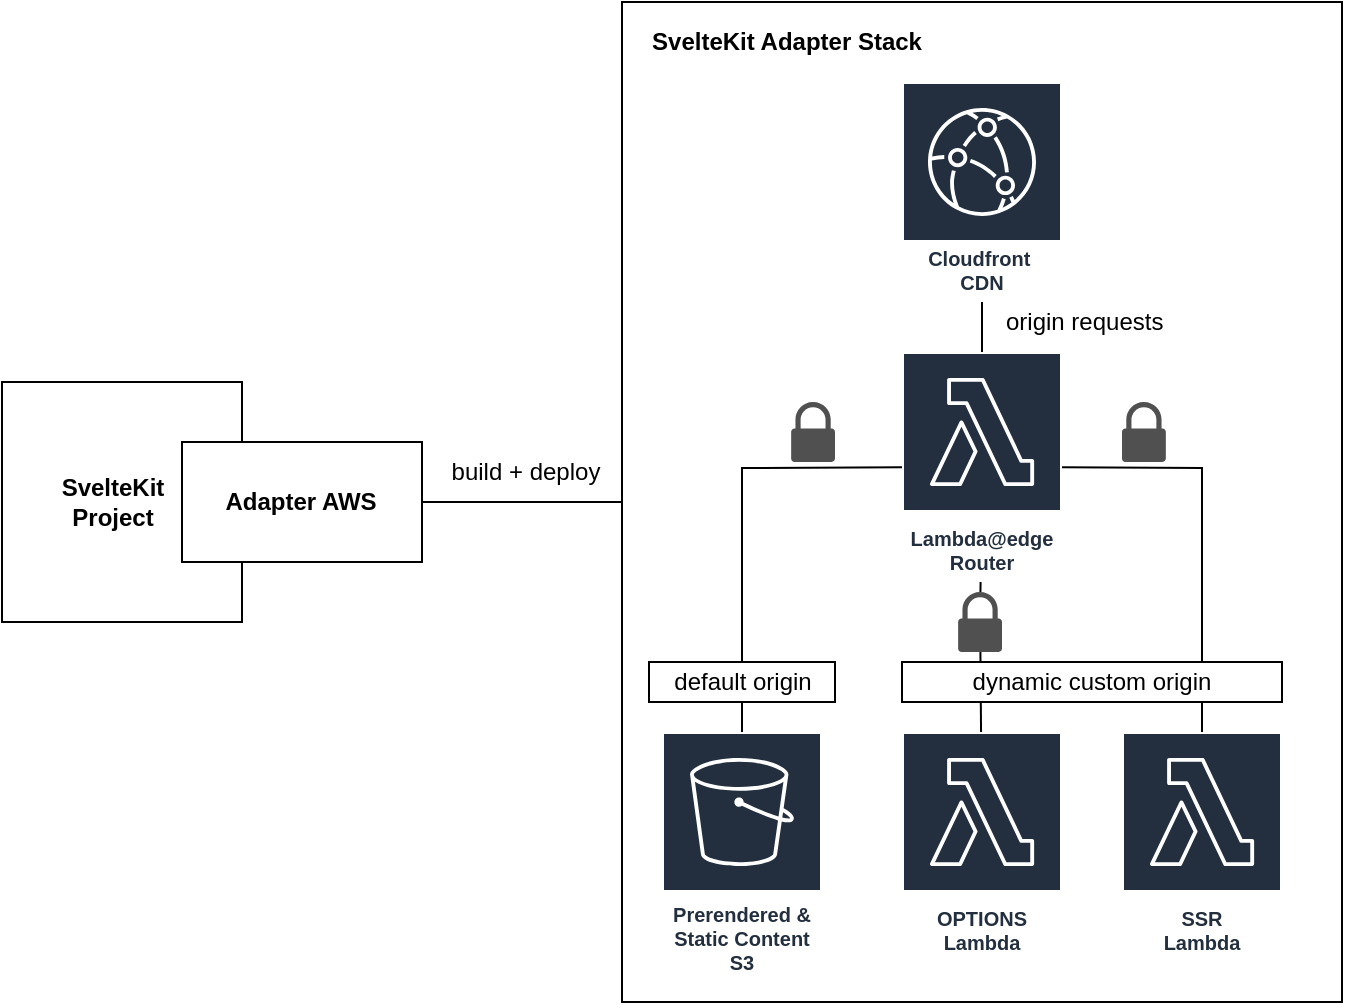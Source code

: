 <mxfile version="21.2.1" type="device">
  <diagram id="Ht1M8jgEwFfnCIfOTk4-" name="Page-1">
    <mxGraphModel dx="794" dy="515" grid="1" gridSize="10" guides="1" tooltips="1" connect="1" arrows="1" fold="1" page="1" pageScale="1" pageWidth="1169" pageHeight="827" background="#ffffff" math="0" shadow="0">
      <root>
        <mxCell id="0" />
        <mxCell id="1" parent="0" />
        <mxCell id="ulep6MaeRu_wHvCxp79e-1" value="" style="rounded=0;whiteSpace=wrap;html=1;" parent="1" vertex="1">
          <mxGeometry x="230" y="310" width="120" height="120" as="geometry" />
        </mxCell>
        <mxCell id="ulep6MaeRu_wHvCxp79e-19" style="edgeStyle=orthogonalEdgeStyle;rounded=0;orthogonalLoop=1;jettySize=auto;html=1;endArrow=none;endFill=0;" parent="1" source="ulep6MaeRu_wHvCxp79e-2" target="ulep6MaeRu_wHvCxp79e-5" edge="1">
          <mxGeometry relative="1" as="geometry" />
        </mxCell>
        <mxCell id="ulep6MaeRu_wHvCxp79e-2" value="" style="rounded=0;whiteSpace=wrap;html=1;" parent="1" vertex="1">
          <mxGeometry x="320" y="340" width="120" height="60" as="geometry" />
        </mxCell>
        <mxCell id="ulep6MaeRu_wHvCxp79e-3" value="Adapter AWS" style="text;html=1;resizable=0;autosize=1;align=center;verticalAlign=middle;points=[];fillColor=none;strokeColor=none;rounded=0;fontStyle=1" parent="1" vertex="1">
          <mxGeometry x="334" y="360" width="90" height="20" as="geometry" />
        </mxCell>
        <mxCell id="ulep6MaeRu_wHvCxp79e-4" value="SvelteKit&lt;br&gt;Project" style="text;html=1;resizable=0;autosize=1;align=center;verticalAlign=middle;points=[];fillColor=none;strokeColor=none;rounded=0;fontStyle=1" parent="1" vertex="1">
          <mxGeometry x="250" y="355" width="70" height="30" as="geometry" />
        </mxCell>
        <mxCell id="ulep6MaeRu_wHvCxp79e-5" value="" style="rounded=0;whiteSpace=wrap;html=1;" parent="1" vertex="1">
          <mxGeometry x="540" y="120" width="360" height="500" as="geometry" />
        </mxCell>
        <mxCell id="ulep6MaeRu_wHvCxp79e-6" value="SvelteKit Adapter Stack" style="text;html=1;resizable=0;autosize=1;align=center;verticalAlign=middle;points=[];fillColor=none;strokeColor=none;rounded=0;fontStyle=1" parent="1" vertex="1">
          <mxGeometry x="547" y="130" width="150" height="20" as="geometry" />
        </mxCell>
        <mxCell id="ulep6MaeRu_wHvCxp79e-9" value="Cloudfront&amp;nbsp;&lt;br&gt;CDN" style="sketch=0;outlineConnect=0;fontColor=#232F3E;gradientColor=none;strokeColor=#ffffff;fillColor=#232F3E;dashed=0;verticalLabelPosition=middle;verticalAlign=bottom;align=center;html=1;whiteSpace=wrap;fontSize=10;fontStyle=1;spacing=3;shape=mxgraph.aws4.productIcon;prIcon=mxgraph.aws4.cloudfront;" parent="1" vertex="1">
          <mxGeometry x="680" y="160" width="80" height="110" as="geometry" />
        </mxCell>
        <mxCell id="ulep6MaeRu_wHvCxp79e-11" value="Prerendered &amp;amp; Static Content&lt;br&gt;S3" style="sketch=0;outlineConnect=0;fontColor=#232F3E;gradientColor=none;strokeColor=#ffffff;fillColor=#232F3E;dashed=0;verticalLabelPosition=middle;verticalAlign=bottom;align=center;html=1;whiteSpace=wrap;fontSize=10;fontStyle=1;spacing=3;shape=mxgraph.aws4.productIcon;prIcon=mxgraph.aws4.s3;" parent="1" vertex="1">
          <mxGeometry x="560" y="485" width="80" height="125" as="geometry" />
        </mxCell>
        <mxCell id="ulep6MaeRu_wHvCxp79e-14" value="SSR&lt;br&gt;Lambda" style="sketch=0;outlineConnect=0;fontColor=#232F3E;gradientColor=none;strokeColor=#ffffff;fillColor=#232F3E;dashed=0;verticalLabelPosition=middle;verticalAlign=bottom;align=center;html=1;whiteSpace=wrap;fontSize=10;fontStyle=1;spacing=3;shape=mxgraph.aws4.productIcon;prIcon=mxgraph.aws4.lambda;" parent="1" vertex="1">
          <mxGeometry x="790" y="485" width="80" height="115" as="geometry" />
        </mxCell>
        <mxCell id="VaYHp8SwEo52CTvzwjfN-6" value="build + deploy" style="text;html=1;strokeColor=none;fillColor=none;align=center;verticalAlign=middle;whiteSpace=wrap;rounded=0;" parent="1" vertex="1">
          <mxGeometry x="437" y="340" width="110" height="30" as="geometry" />
        </mxCell>
        <mxCell id="2" value="OPTIONS&lt;br&gt;Lambda" style="sketch=0;outlineConnect=0;fontColor=#232F3E;gradientColor=none;strokeColor=#ffffff;fillColor=#232F3E;dashed=0;verticalLabelPosition=middle;verticalAlign=bottom;align=center;html=1;whiteSpace=wrap;fontSize=10;fontStyle=1;spacing=3;shape=mxgraph.aws4.productIcon;prIcon=mxgraph.aws4.lambda;" parent="1" vertex="1">
          <mxGeometry x="680" y="485" width="80" height="115" as="geometry" />
        </mxCell>
        <mxCell id="OaqF-c3L6uiaerGaPHol-6" value="" style="endArrow=none;html=1;rounded=0;" parent="1" source="ULmrsD_xyZCh1N3phaOY-6" target="OaqF-c3L6uiaerGaPHol-3" edge="1">
          <mxGeometry width="50" height="50" relative="1" as="geometry">
            <mxPoint x="630" y="410" as="sourcePoint" />
            <mxPoint x="720" y="420" as="targetPoint" />
          </mxGeometry>
        </mxCell>
        <mxCell id="OaqF-c3L6uiaerGaPHol-7" value="" style="endArrow=none;html=1;rounded=0;" parent="1" source="OaqF-c3L6uiaerGaPHol-3" target="ulep6MaeRu_wHvCxp79e-9" edge="1">
          <mxGeometry width="50" height="50" relative="1" as="geometry">
            <mxPoint x="630" y="400" as="sourcePoint" />
            <mxPoint x="680" y="350" as="targetPoint" />
          </mxGeometry>
        </mxCell>
        <mxCell id="OaqF-c3L6uiaerGaPHol-8" value="origin requests" style="text;html=1;strokeColor=none;fillColor=none;align=left;verticalAlign=middle;whiteSpace=wrap;rounded=0;" parent="1" vertex="1">
          <mxGeometry x="730" y="265" width="110" height="30" as="geometry" />
        </mxCell>
        <mxCell id="ULmrsD_xyZCh1N3phaOY-7" value="" style="endArrow=none;html=1;rounded=0;" edge="1" parent="1" source="2">
          <mxGeometry width="50" height="50" relative="1" as="geometry">
            <mxPoint x="720" y="485" as="sourcePoint" />
            <mxPoint x="719.163" y="440" as="targetPoint" />
          </mxGeometry>
        </mxCell>
        <mxCell id="ULmrsD_xyZCh1N3phaOY-6" value="" style="sketch=0;pointerEvents=1;shadow=0;dashed=0;html=1;strokeColor=none;fillColor=#505050;labelPosition=center;verticalLabelPosition=bottom;verticalAlign=top;outlineConnect=0;align=center;shape=mxgraph.office.security.lock_protected;" vertex="1" parent="1">
          <mxGeometry x="708.08" y="415" width="21.92" height="30" as="geometry" />
        </mxCell>
        <mxCell id="OaqF-c3L6uiaerGaPHol-3" value="Lambda@edge&lt;br&gt;Router" style="sketch=0;outlineConnect=0;fontColor=#232F3E;gradientColor=none;strokeColor=#ffffff;fillColor=#232F3E;dashed=0;verticalLabelPosition=middle;verticalAlign=bottom;align=center;html=1;whiteSpace=wrap;fontSize=10;fontStyle=1;spacing=3;shape=mxgraph.aws4.productIcon;prIcon=mxgraph.aws4.lambda;" parent="1" vertex="1">
          <mxGeometry x="680" y="295" width="80" height="115" as="geometry" />
        </mxCell>
        <mxCell id="ULmrsD_xyZCh1N3phaOY-13" value="" style="endArrow=none;html=1;rounded=0;" edge="1" parent="1" source="ulep6MaeRu_wHvCxp79e-11" target="OaqF-c3L6uiaerGaPHol-3">
          <mxGeometry width="50" height="50" relative="1" as="geometry">
            <mxPoint x="620" y="470" as="sourcePoint" />
            <mxPoint x="670" y="420" as="targetPoint" />
            <Array as="points">
              <mxPoint x="600" y="353" />
            </Array>
          </mxGeometry>
        </mxCell>
        <mxCell id="VaYHp8SwEo52CTvzwjfN-5" value="default origin" style="rounded=0;whiteSpace=wrap;html=1;" parent="1" vertex="1">
          <mxGeometry x="553.5" y="450" width="93" height="20" as="geometry" />
        </mxCell>
        <mxCell id="ULmrsD_xyZCh1N3phaOY-14" value="" style="sketch=0;pointerEvents=1;shadow=0;dashed=0;html=1;strokeColor=none;fillColor=#505050;labelPosition=center;verticalLabelPosition=bottom;verticalAlign=top;outlineConnect=0;align=center;shape=mxgraph.office.security.lock_protected;" vertex="1" parent="1">
          <mxGeometry x="624.58" y="320" width="21.92" height="30" as="geometry" />
        </mxCell>
        <mxCell id="ULmrsD_xyZCh1N3phaOY-18" value="" style="endArrow=none;html=1;rounded=0;" edge="1" parent="1" source="ulep6MaeRu_wHvCxp79e-14" target="OaqF-c3L6uiaerGaPHol-3">
          <mxGeometry width="50" height="50" relative="1" as="geometry">
            <mxPoint x="620" y="470" as="sourcePoint" />
            <mxPoint x="670" y="420" as="targetPoint" />
            <Array as="points">
              <mxPoint x="830" y="353" />
            </Array>
          </mxGeometry>
        </mxCell>
        <mxCell id="ULmrsD_xyZCh1N3phaOY-19" value="" style="sketch=0;pointerEvents=1;shadow=0;dashed=0;html=1;strokeColor=none;fillColor=#505050;labelPosition=center;verticalLabelPosition=bottom;verticalAlign=top;outlineConnect=0;align=center;shape=mxgraph.office.security.lock_protected;" vertex="1" parent="1">
          <mxGeometry x="790.0" y="320" width="21.92" height="30" as="geometry" />
        </mxCell>
        <mxCell id="VaYHp8SwEo52CTvzwjfN-1" value="dynamic custom origin" style="rounded=0;whiteSpace=wrap;html=1;" parent="1" vertex="1">
          <mxGeometry x="680" y="450" width="190" height="20" as="geometry" />
        </mxCell>
      </root>
    </mxGraphModel>
  </diagram>
</mxfile>
